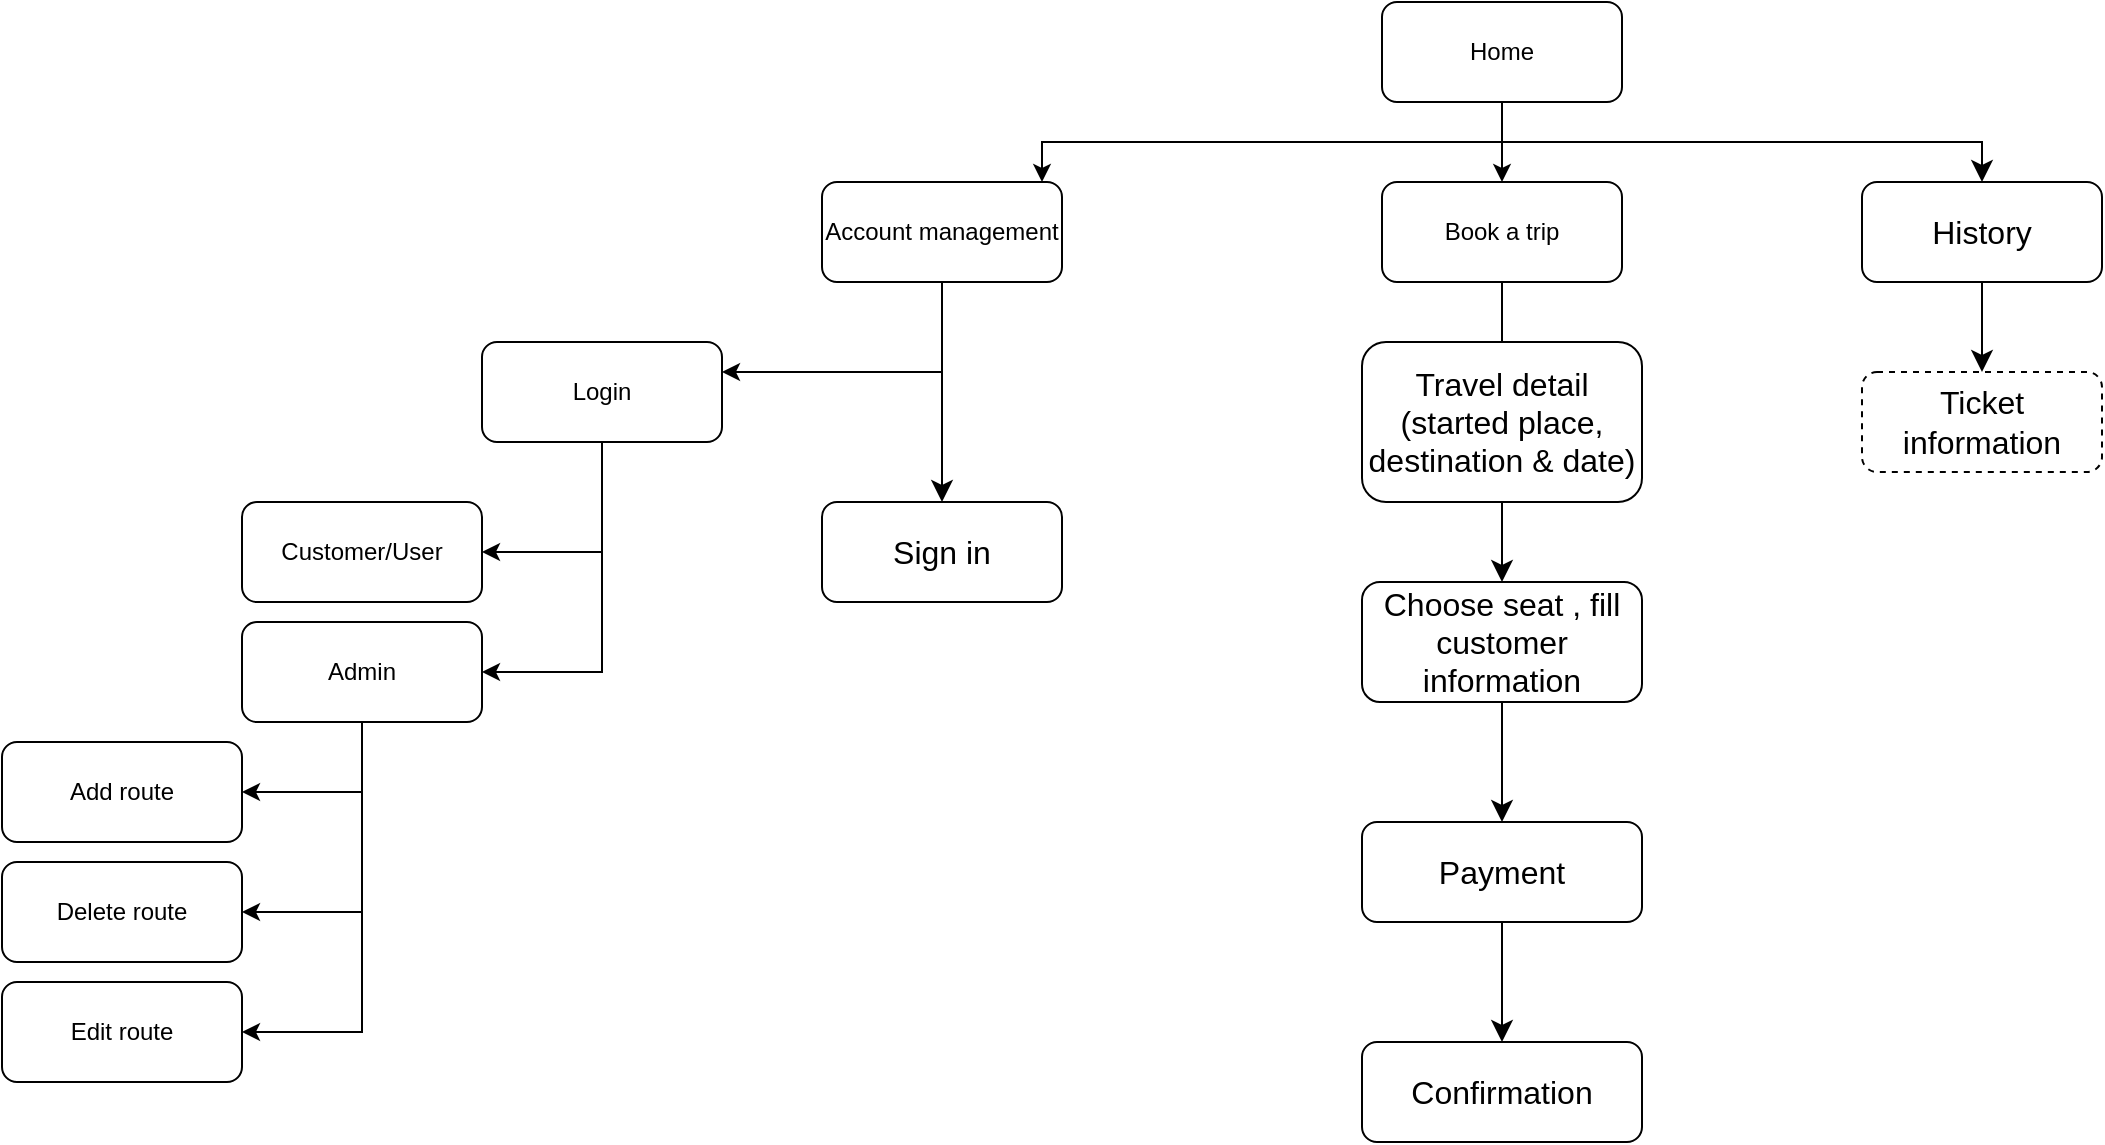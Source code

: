 <mxfile version="21.3.6" type="github">
  <diagram name="Page-1" id="ku1RCg__Z8RLZrUs5bY8">
    <mxGraphModel dx="2284" dy="846" grid="1" gridSize="10" guides="1" tooltips="1" connect="1" arrows="1" fold="1" page="1" pageScale="1" pageWidth="850" pageHeight="1100" math="0" shadow="0">
      <root>
        <mxCell id="0" />
        <mxCell id="1" parent="0" />
        <mxCell id="vrXxgvxvrwtz538lRD6f-8" style="edgeStyle=orthogonalEdgeStyle;rounded=0;orthogonalLoop=1;jettySize=auto;html=1;" edge="1" parent="1" source="vrXxgvxvrwtz538lRD6f-1" target="vrXxgvxvrwtz538lRD6f-7">
          <mxGeometry relative="1" as="geometry">
            <Array as="points">
              <mxPoint x="10" y="140" />
              <mxPoint x="-220" y="140" />
            </Array>
          </mxGeometry>
        </mxCell>
        <mxCell id="vrXxgvxvrwtz538lRD6f-47" style="edgeStyle=orthogonalEdgeStyle;rounded=0;orthogonalLoop=1;jettySize=auto;html=1;" edge="1" parent="1" source="vrXxgvxvrwtz538lRD6f-1" target="vrXxgvxvrwtz538lRD6f-46">
          <mxGeometry relative="1" as="geometry">
            <Array as="points">
              <mxPoint x="20" y="160" />
              <mxPoint x="20" y="160" />
            </Array>
          </mxGeometry>
        </mxCell>
        <mxCell id="vrXxgvxvrwtz538lRD6f-64" style="edgeStyle=none;rounded=0;orthogonalLoop=1;jettySize=auto;html=1;fontSize=12;startSize=8;endSize=8;exitX=0.5;exitY=1;exitDx=0;exitDy=0;" edge="1" parent="1" source="vrXxgvxvrwtz538lRD6f-1" target="vrXxgvxvrwtz538lRD6f-63">
          <mxGeometry relative="1" as="geometry">
            <Array as="points">
              <mxPoint x="10" y="140" />
              <mxPoint x="250" y="140" />
            </Array>
          </mxGeometry>
        </mxCell>
        <mxCell id="vrXxgvxvrwtz538lRD6f-1" value="Home" style="rounded=1;whiteSpace=wrap;html=1;" vertex="1" parent="1">
          <mxGeometry x="-50" y="70" width="120" height="50" as="geometry" />
        </mxCell>
        <mxCell id="vrXxgvxvrwtz538lRD6f-16" style="edgeStyle=orthogonalEdgeStyle;rounded=0;orthogonalLoop=1;jettySize=auto;html=1;" edge="1" parent="1" target="vrXxgvxvrwtz538lRD6f-15">
          <mxGeometry relative="1" as="geometry">
            <mxPoint x="-260" y="210" as="sourcePoint" />
            <Array as="points">
              <mxPoint x="-270" y="210" />
              <mxPoint x="-270" y="255" />
            </Array>
          </mxGeometry>
        </mxCell>
        <mxCell id="vrXxgvxvrwtz538lRD6f-68" style="edgeStyle=none;curved=1;rounded=0;orthogonalLoop=1;jettySize=auto;html=1;fontSize=12;startSize=8;endSize=8;" edge="1" parent="1" source="vrXxgvxvrwtz538lRD6f-7" target="vrXxgvxvrwtz538lRD6f-67">
          <mxGeometry relative="1" as="geometry" />
        </mxCell>
        <mxCell id="vrXxgvxvrwtz538lRD6f-7" value="Account management" style="rounded=1;whiteSpace=wrap;html=1;" vertex="1" parent="1">
          <mxGeometry x="-330" y="160" width="120" height="50" as="geometry" />
        </mxCell>
        <mxCell id="vrXxgvxvrwtz538lRD6f-36" style="edgeStyle=orthogonalEdgeStyle;rounded=0;orthogonalLoop=1;jettySize=auto;html=1;entryX=1;entryY=0.5;entryDx=0;entryDy=0;" edge="1" parent="1" source="vrXxgvxvrwtz538lRD6f-15" target="vrXxgvxvrwtz538lRD6f-35">
          <mxGeometry relative="1" as="geometry" />
        </mxCell>
        <mxCell id="vrXxgvxvrwtz538lRD6f-38" style="edgeStyle=orthogonalEdgeStyle;rounded=0;orthogonalLoop=1;jettySize=auto;html=1;entryX=1;entryY=0.5;entryDx=0;entryDy=0;" edge="1" parent="1" source="vrXxgvxvrwtz538lRD6f-15" target="vrXxgvxvrwtz538lRD6f-37">
          <mxGeometry relative="1" as="geometry" />
        </mxCell>
        <mxCell id="vrXxgvxvrwtz538lRD6f-15" value="Login" style="rounded=1;whiteSpace=wrap;html=1;" vertex="1" parent="1">
          <mxGeometry x="-500" y="240" width="120" height="50" as="geometry" />
        </mxCell>
        <mxCell id="vrXxgvxvrwtz538lRD6f-24" style="edgeStyle=orthogonalEdgeStyle;rounded=0;orthogonalLoop=1;jettySize=auto;html=1;entryX=1;entryY=0.5;entryDx=0;entryDy=0;" edge="1" parent="1" target="vrXxgvxvrwtz538lRD6f-23">
          <mxGeometry relative="1" as="geometry">
            <mxPoint x="431" y="190" as="sourcePoint" />
            <Array as="points">
              <mxPoint x="431" y="245" />
            </Array>
          </mxGeometry>
        </mxCell>
        <mxCell id="vrXxgvxvrwtz538lRD6f-27" style="edgeStyle=orthogonalEdgeStyle;rounded=0;orthogonalLoop=1;jettySize=auto;html=1;entryX=1;entryY=0.64;entryDx=0;entryDy=0;entryPerimeter=0;" edge="1" parent="1" target="vrXxgvxvrwtz538lRD6f-26">
          <mxGeometry relative="1" as="geometry">
            <mxPoint x="431" y="190" as="sourcePoint" />
          </mxGeometry>
        </mxCell>
        <mxCell id="vrXxgvxvrwtz538lRD6f-31" style="edgeStyle=orthogonalEdgeStyle;rounded=0;orthogonalLoop=1;jettySize=auto;html=1;entryX=1;entryY=0.5;entryDx=0;entryDy=0;" edge="1" parent="1" target="vrXxgvxvrwtz538lRD6f-30">
          <mxGeometry relative="1" as="geometry">
            <mxPoint x="431" y="190" as="sourcePoint" />
          </mxGeometry>
        </mxCell>
        <mxCell id="vrXxgvxvrwtz538lRD6f-35" value="Customer/User" style="rounded=1;whiteSpace=wrap;html=1;" vertex="1" parent="1">
          <mxGeometry x="-620" y="320" width="120" height="50" as="geometry" />
        </mxCell>
        <mxCell id="vrXxgvxvrwtz538lRD6f-40" style="edgeStyle=orthogonalEdgeStyle;rounded=0;orthogonalLoop=1;jettySize=auto;html=1;entryX=1;entryY=0.5;entryDx=0;entryDy=0;" edge="1" parent="1" source="vrXxgvxvrwtz538lRD6f-37" target="vrXxgvxvrwtz538lRD6f-39">
          <mxGeometry relative="1" as="geometry" />
        </mxCell>
        <mxCell id="vrXxgvxvrwtz538lRD6f-42" style="edgeStyle=orthogonalEdgeStyle;rounded=0;orthogonalLoop=1;jettySize=auto;html=1;entryX=1;entryY=0.5;entryDx=0;entryDy=0;" edge="1" parent="1" source="vrXxgvxvrwtz538lRD6f-37" target="vrXxgvxvrwtz538lRD6f-41">
          <mxGeometry relative="1" as="geometry" />
        </mxCell>
        <mxCell id="vrXxgvxvrwtz538lRD6f-44" style="edgeStyle=orthogonalEdgeStyle;rounded=0;orthogonalLoop=1;jettySize=auto;html=1;entryX=1;entryY=0.5;entryDx=0;entryDy=0;" edge="1" parent="1" source="vrXxgvxvrwtz538lRD6f-37" target="vrXxgvxvrwtz538lRD6f-43">
          <mxGeometry relative="1" as="geometry" />
        </mxCell>
        <mxCell id="vrXxgvxvrwtz538lRD6f-37" value="Admin" style="rounded=1;whiteSpace=wrap;html=1;" vertex="1" parent="1">
          <mxGeometry x="-620" y="380" width="120" height="50" as="geometry" />
        </mxCell>
        <mxCell id="vrXxgvxvrwtz538lRD6f-39" value="Add route" style="rounded=1;whiteSpace=wrap;html=1;" vertex="1" parent="1">
          <mxGeometry x="-740" y="440" width="120" height="50" as="geometry" />
        </mxCell>
        <mxCell id="vrXxgvxvrwtz538lRD6f-41" value="Delete route" style="rounded=1;whiteSpace=wrap;html=1;" vertex="1" parent="1">
          <mxGeometry x="-740" y="500" width="120" height="50" as="geometry" />
        </mxCell>
        <mxCell id="vrXxgvxvrwtz538lRD6f-43" value="Edit route" style="rounded=1;whiteSpace=wrap;html=1;" vertex="1" parent="1">
          <mxGeometry x="-740" y="560" width="120" height="50" as="geometry" />
        </mxCell>
        <mxCell id="vrXxgvxvrwtz538lRD6f-51" style="edgeStyle=none;rounded=0;orthogonalLoop=1;jettySize=auto;html=1;fontSize=12;startSize=8;endSize=8;entryX=0.5;entryY=0;entryDx=0;entryDy=0;exitX=0.5;exitY=1;exitDx=0;exitDy=0;" edge="1" parent="1" source="vrXxgvxvrwtz538lRD6f-46" target="vrXxgvxvrwtz538lRD6f-50">
          <mxGeometry relative="1" as="geometry">
            <mxPoint x="30" y="265" as="targetPoint" />
            <Array as="points">
              <mxPoint x="10" y="265" />
            </Array>
          </mxGeometry>
        </mxCell>
        <mxCell id="vrXxgvxvrwtz538lRD6f-46" value="Book a trip" style="rounded=1;whiteSpace=wrap;html=1;" vertex="1" parent="1">
          <mxGeometry x="-50" y="160" width="120" height="50" as="geometry" />
        </mxCell>
        <mxCell id="vrXxgvxvrwtz538lRD6f-53" style="edgeStyle=none;curved=1;rounded=0;orthogonalLoop=1;jettySize=auto;html=1;fontSize=12;startSize=8;endSize=8;" edge="1" parent="1" source="vrXxgvxvrwtz538lRD6f-50" target="vrXxgvxvrwtz538lRD6f-52">
          <mxGeometry relative="1" as="geometry" />
        </mxCell>
        <mxCell id="vrXxgvxvrwtz538lRD6f-50" value="Travel detail&lt;br&gt;(started place, destination &amp;amp; date)" style="rounded=1;whiteSpace=wrap;html=1;fontSize=16;" vertex="1" parent="1">
          <mxGeometry x="-60" y="240" width="140" height="80" as="geometry" />
        </mxCell>
        <mxCell id="vrXxgvxvrwtz538lRD6f-55" style="edgeStyle=none;curved=1;rounded=0;orthogonalLoop=1;jettySize=auto;html=1;fontSize=12;startSize=8;endSize=8;" edge="1" parent="1" source="vrXxgvxvrwtz538lRD6f-52" target="vrXxgvxvrwtz538lRD6f-54">
          <mxGeometry relative="1" as="geometry" />
        </mxCell>
        <mxCell id="vrXxgvxvrwtz538lRD6f-52" value="Choose seat , fill customer information" style="rounded=1;whiteSpace=wrap;html=1;fontSize=16;" vertex="1" parent="1">
          <mxGeometry x="-60" y="360" width="140" height="60" as="geometry" />
        </mxCell>
        <mxCell id="vrXxgvxvrwtz538lRD6f-57" style="edgeStyle=none;curved=1;rounded=0;orthogonalLoop=1;jettySize=auto;html=1;fontSize=12;startSize=8;endSize=8;" edge="1" parent="1" source="vrXxgvxvrwtz538lRD6f-54" target="vrXxgvxvrwtz538lRD6f-56">
          <mxGeometry relative="1" as="geometry" />
        </mxCell>
        <mxCell id="vrXxgvxvrwtz538lRD6f-54" value="Payment" style="rounded=1;whiteSpace=wrap;html=1;fontSize=16;" vertex="1" parent="1">
          <mxGeometry x="-60" y="480" width="140" height="50" as="geometry" />
        </mxCell>
        <mxCell id="vrXxgvxvrwtz538lRD6f-56" value="Confirmation" style="rounded=1;whiteSpace=wrap;html=1;fontSize=16;" vertex="1" parent="1">
          <mxGeometry x="-60" y="590" width="140" height="50" as="geometry" />
        </mxCell>
        <mxCell id="vrXxgvxvrwtz538lRD6f-66" style="edgeStyle=none;curved=1;rounded=0;orthogonalLoop=1;jettySize=auto;html=1;fontSize=12;startSize=8;endSize=8;" edge="1" parent="1" source="vrXxgvxvrwtz538lRD6f-63" target="vrXxgvxvrwtz538lRD6f-65">
          <mxGeometry relative="1" as="geometry" />
        </mxCell>
        <mxCell id="vrXxgvxvrwtz538lRD6f-63" value="History" style="rounded=1;whiteSpace=wrap;html=1;fontSize=16;" vertex="1" parent="1">
          <mxGeometry x="190" y="160" width="120" height="50" as="geometry" />
        </mxCell>
        <mxCell id="vrXxgvxvrwtz538lRD6f-65" value="Ticket information" style="rounded=1;whiteSpace=wrap;html=1;fontSize=16;dashed=1;" vertex="1" parent="1">
          <mxGeometry x="190" y="255" width="120" height="50" as="geometry" />
        </mxCell>
        <mxCell id="vrXxgvxvrwtz538lRD6f-67" value="Sign in" style="rounded=1;whiteSpace=wrap;html=1;fontSize=16;" vertex="1" parent="1">
          <mxGeometry x="-330" y="320" width="120" height="50" as="geometry" />
        </mxCell>
      </root>
    </mxGraphModel>
  </diagram>
</mxfile>
